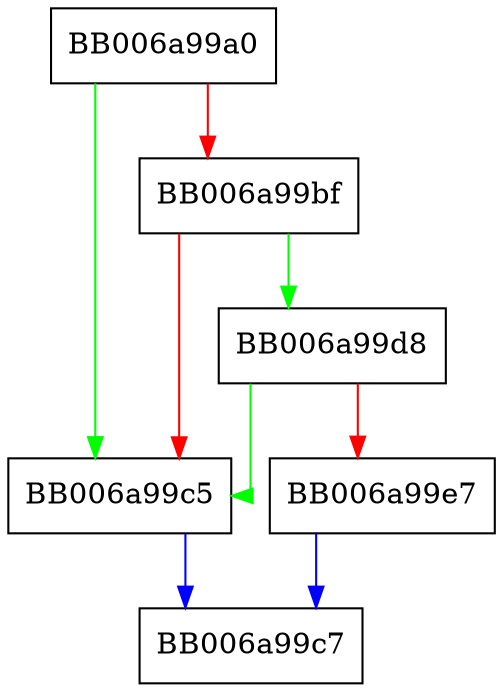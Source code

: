 digraph md5_internal_final {
  node [shape="box"];
  graph [splines=ortho];
  BB006a99a0 -> BB006a99c5 [color="green"];
  BB006a99a0 -> BB006a99bf [color="red"];
  BB006a99bf -> BB006a99d8 [color="green"];
  BB006a99bf -> BB006a99c5 [color="red"];
  BB006a99c5 -> BB006a99c7 [color="blue"];
  BB006a99d8 -> BB006a99c5 [color="green"];
  BB006a99d8 -> BB006a99e7 [color="red"];
  BB006a99e7 -> BB006a99c7 [color="blue"];
}